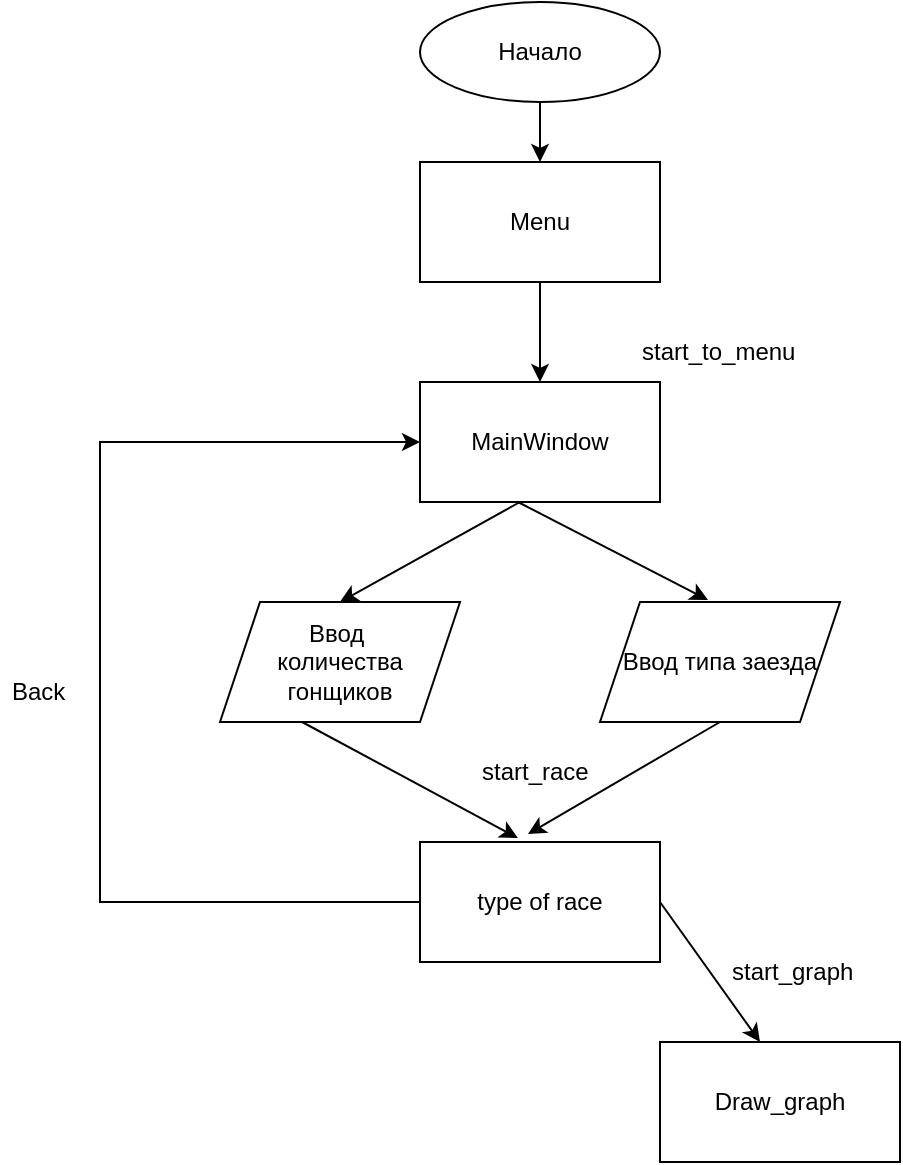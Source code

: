 <mxfile version="20.8.14" type="github"><diagram name="Страница 1" id="AW6baCjE_n6z2vz3k2Be"><mxGraphModel dx="1434" dy="787" grid="1" gridSize="10" guides="1" tooltips="1" connect="1" arrows="1" fold="1" page="1" pageScale="1" pageWidth="827" pageHeight="1169" math="0" shadow="0"><root><mxCell id="0"/><mxCell id="1" parent="0"/><mxCell id="yRJwhoInX0o5NEO9XAci-4" value="Начало" style="ellipse;whiteSpace=wrap;html=1;" vertex="1" parent="1"><mxGeometry x="360" y="20" width="120" height="50" as="geometry"/></mxCell><mxCell id="yRJwhoInX0o5NEO9XAci-5" value="Menu" style="rounded=0;whiteSpace=wrap;html=1;" vertex="1" parent="1"><mxGeometry x="360" y="100" width="120" height="60" as="geometry"/></mxCell><mxCell id="yRJwhoInX0o5NEO9XAci-10" value="start_to_menu" style="text;strokeColor=none;fillColor=none;align=left;verticalAlign=middle;spacingLeft=4;spacingRight=4;overflow=hidden;points=[[0,0.5],[1,0.5]];portConstraint=eastwest;rotatable=0;whiteSpace=wrap;html=1;" vertex="1" parent="1"><mxGeometry x="465" y="180" width="90" height="30" as="geometry"/></mxCell><mxCell id="yRJwhoInX0o5NEO9XAci-16" value="Ввод&amp;nbsp;&lt;br&gt;количества&lt;br&gt;гонщиков" style="shape=parallelogram;perimeter=parallelogramPerimeter;whiteSpace=wrap;html=1;fixedSize=1;" vertex="1" parent="1"><mxGeometry x="260" y="320" width="120" height="60" as="geometry"/></mxCell><mxCell id="yRJwhoInX0o5NEO9XAci-17" value="Ввод типа заезда" style="shape=parallelogram;perimeter=parallelogramPerimeter;whiteSpace=wrap;html=1;fixedSize=1;" vertex="1" parent="1"><mxGeometry x="450" y="320" width="120" height="60" as="geometry"/></mxCell><mxCell id="yRJwhoInX0o5NEO9XAci-20" value="MainWindow" style="rounded=0;whiteSpace=wrap;html=1;" vertex="1" parent="1"><mxGeometry x="360" y="210" width="120" height="60" as="geometry"/></mxCell><mxCell id="yRJwhoInX0o5NEO9XAci-22" value="type of race" style="rounded=0;whiteSpace=wrap;html=1;" vertex="1" parent="1"><mxGeometry x="360" y="440" width="120" height="60" as="geometry"/></mxCell><mxCell id="yRJwhoInX0o5NEO9XAci-24" value="" style="endArrow=classic;html=1;rounded=0;strokeWidth=1;exitX=0;exitY=0.5;exitDx=0;exitDy=0;entryX=0;entryY=0.5;entryDx=0;entryDy=0;" edge="1" parent="1" source="yRJwhoInX0o5NEO9XAci-22" target="yRJwhoInX0o5NEO9XAci-20"><mxGeometry width="50" height="50" relative="1" as="geometry"><mxPoint x="250" y="480" as="sourcePoint"/><mxPoint x="230" y="40" as="targetPoint"/><Array as="points"><mxPoint x="200" y="470"/><mxPoint x="200" y="240"/></Array></mxGeometry></mxCell><mxCell id="yRJwhoInX0o5NEO9XAci-25" value="" style="endArrow=classic;html=1;rounded=0;strokeWidth=1;" edge="1" parent="1"><mxGeometry width="50" height="50" relative="1" as="geometry"><mxPoint x="480" y="470" as="sourcePoint"/><mxPoint x="530" y="540" as="targetPoint"/></mxGeometry></mxCell><mxCell id="yRJwhoInX0o5NEO9XAci-27" value="start_graph" style="text;strokeColor=none;fillColor=none;align=left;verticalAlign=middle;spacingLeft=4;spacingRight=4;overflow=hidden;points=[[0,0.5],[1,0.5]];portConstraint=eastwest;rotatable=0;whiteSpace=wrap;html=1;" vertex="1" parent="1"><mxGeometry x="510" y="490" width="80" height="30" as="geometry"/></mxCell><mxCell id="yRJwhoInX0o5NEO9XAci-28" value="" style="endArrow=classic;html=1;rounded=0;strokeWidth=1;entryX=0.5;entryY=0;entryDx=0;entryDy=0;" edge="1" parent="1" target="yRJwhoInX0o5NEO9XAci-16"><mxGeometry width="50" height="50" relative="1" as="geometry"><mxPoint x="410" y="270" as="sourcePoint"/><mxPoint x="460" y="220" as="targetPoint"/></mxGeometry></mxCell><mxCell id="yRJwhoInX0o5NEO9XAci-32" value="" style="endArrow=classic;html=1;rounded=0;strokeWidth=1;exitX=0.408;exitY=1;exitDx=0;exitDy=0;exitPerimeter=0;entryX=0.45;entryY=-0.017;entryDx=0;entryDy=0;entryPerimeter=0;" edge="1" parent="1" source="yRJwhoInX0o5NEO9XAci-20" target="yRJwhoInX0o5NEO9XAci-17"><mxGeometry width="50" height="50" relative="1" as="geometry"><mxPoint x="240" y="390" as="sourcePoint"/><mxPoint x="465" y="320" as="targetPoint"/></mxGeometry></mxCell><mxCell id="yRJwhoInX0o5NEO9XAci-34" value="" style="endArrow=classic;html=1;rounded=0;strokeWidth=1;exitX=0.342;exitY=1;exitDx=0;exitDy=0;exitPerimeter=0;entryX=0.408;entryY=-0.033;entryDx=0;entryDy=0;entryPerimeter=0;" edge="1" parent="1" source="yRJwhoInX0o5NEO9XAci-16" target="yRJwhoInX0o5NEO9XAci-22"><mxGeometry width="50" height="50" relative="1" as="geometry"><mxPoint x="240" y="390" as="sourcePoint"/><mxPoint x="290" y="340" as="targetPoint"/></mxGeometry></mxCell><mxCell id="yRJwhoInX0o5NEO9XAci-35" value="" style="endArrow=classic;html=1;rounded=0;strokeWidth=1;exitX=0.5;exitY=1;exitDx=0;exitDy=0;entryX=0.45;entryY=-0.067;entryDx=0;entryDy=0;entryPerimeter=0;" edge="1" parent="1" source="yRJwhoInX0o5NEO9XAci-17" target="yRJwhoInX0o5NEO9XAci-22"><mxGeometry width="50" height="50" relative="1" as="geometry"><mxPoint x="240" y="390" as="sourcePoint"/><mxPoint x="290" y="340" as="targetPoint"/></mxGeometry></mxCell><mxCell id="yRJwhoInX0o5NEO9XAci-38" value="Back" style="text;strokeColor=none;fillColor=none;align=left;verticalAlign=middle;spacingLeft=4;spacingRight=4;overflow=hidden;points=[[0,0.5],[1,0.5]];portConstraint=eastwest;rotatable=0;whiteSpace=wrap;html=1;" vertex="1" parent="1"><mxGeometry x="150" y="350" width="80" height="30" as="geometry"/></mxCell><mxCell id="yRJwhoInX0o5NEO9XAci-39" value="" style="endArrow=classic;html=1;rounded=0;strokeWidth=1;entryX=0.5;entryY=0;entryDx=0;entryDy=0;" edge="1" parent="1" target="yRJwhoInX0o5NEO9XAci-5"><mxGeometry width="50" height="50" relative="1" as="geometry"><mxPoint x="420" y="70" as="sourcePoint"/><mxPoint x="470" y="20" as="targetPoint"/></mxGeometry></mxCell><mxCell id="yRJwhoInX0o5NEO9XAci-40" value="" style="endArrow=classic;html=1;rounded=0;strokeWidth=1;entryX=0.5;entryY=0;entryDx=0;entryDy=0;" edge="1" parent="1" target="yRJwhoInX0o5NEO9XAci-20"><mxGeometry width="50" height="50" relative="1" as="geometry"><mxPoint x="420" y="160" as="sourcePoint"/><mxPoint x="470" y="110" as="targetPoint"/></mxGeometry></mxCell><mxCell id="yRJwhoInX0o5NEO9XAci-41" value="start_race" style="text;strokeColor=none;fillColor=none;align=left;verticalAlign=middle;spacingLeft=4;spacingRight=4;overflow=hidden;points=[[0,0.5],[1,0.5]];portConstraint=eastwest;rotatable=0;whiteSpace=wrap;html=1;" vertex="1" parent="1"><mxGeometry x="385" y="390" width="80" height="30" as="geometry"/></mxCell><mxCell id="yRJwhoInX0o5NEO9XAci-42" value="Draw_graph" style="rounded=0;whiteSpace=wrap;html=1;" vertex="1" parent="1"><mxGeometry x="480" y="540" width="120" height="60" as="geometry"/></mxCell></root></mxGraphModel></diagram></mxfile>